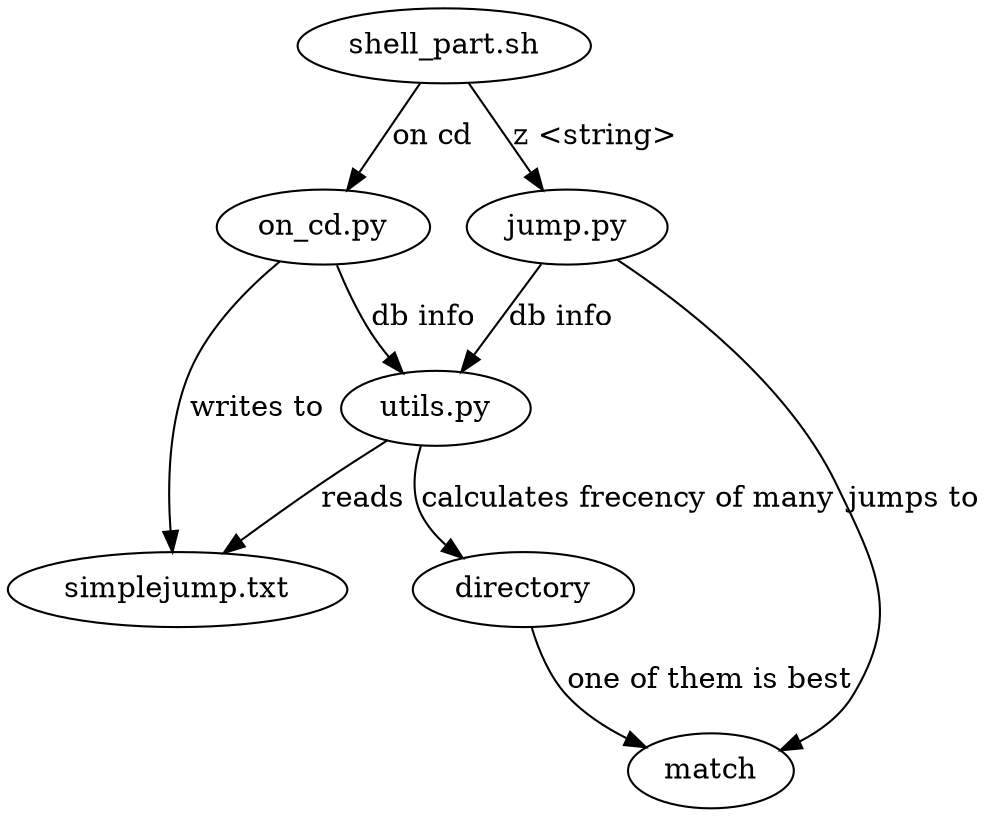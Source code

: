 digraph G {
    "shell_part.sh" -> "on_cd.py" [label="on cd"]
    "on_cd.py" -> "simplejump.txt" [label="writes to"]
    "shell_part.sh" -> "jump.py" [label="z <string>"]
    "jump.py" -> "match" [label="jumps to"]
    "jump.py" -> "utils.py" [label="db info"]
    "on_cd.py" -> "utils.py" [label="db info"]
    "utils.py" -> "simplejump.txt" [label="reads"]
    "utils.py" -> "directory" [label="calculates frecency of many"]
    "directory" -> "match" [label="one of them is best"]
}